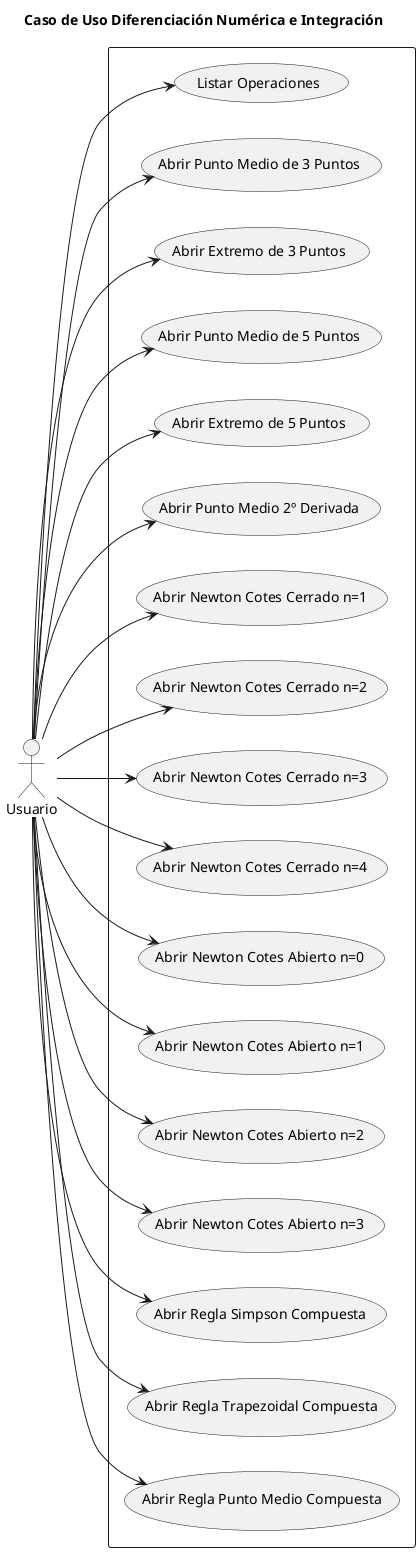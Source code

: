 @startuml

title Caso de Uso Diferenciación Numérica e Integración

left to right direction

actor Usuario as user

rectangle  {
    usecase "Listar Operaciones" as listarOper
    usecase "Abrir Punto Medio de 3 Puntos" as pm3
    usecase "Abrir Extremo de 3 Puntos" as ex3
    usecase "Abrir Punto Medio de 5 Puntos" as pm5
    usecase "Abrir Extremo de 5 Puntos" as ex5
    usecase "Abrir Punto Medio 2º Derivada" as pm2
    usecase "Abrir Newton Cotes Cerrado n=1" as ncc1
    usecase "Abrir Newton Cotes Cerrado n=2" as ncc2
    usecase "Abrir Newton Cotes Cerrado n=3" as ncc3
    usecase "Abrir Newton Cotes Cerrado n=4" as ncc4
    usecase "Abrir Newton Cotes Abierto n=0" as nca0
    usecase "Abrir Newton Cotes Abierto n=1" as nca1
    usecase "Abrir Newton Cotes Abierto n=2" as nca2
    usecase "Abrir Newton Cotes Abierto n=3" as nca3
    usecase "Abrir Regla Simpson Compuesta" as simpson
    usecase "Abrir Regla Trapezoidal Compuesta" as trapezoidal
    usecase "Abrir Regla Punto Medio Compuesta" as pmc
}

user --> listarOper: ""
user --> pm3: ""
user --> ex3: ""
user --> pm5: ""
user --> ex5: ""
user --> pm2: ""
user --> ncc1: ""
user --> ncc2: ""
user --> ncc3: ""
user --> ncc4: ""
user --> nca0: ""
user --> nca1: ""
user --> nca2: ""
user --> nca3: ""
user --> simpson: ""
user --> trapezoidal: ""
user --> pmc: ""

@enduml